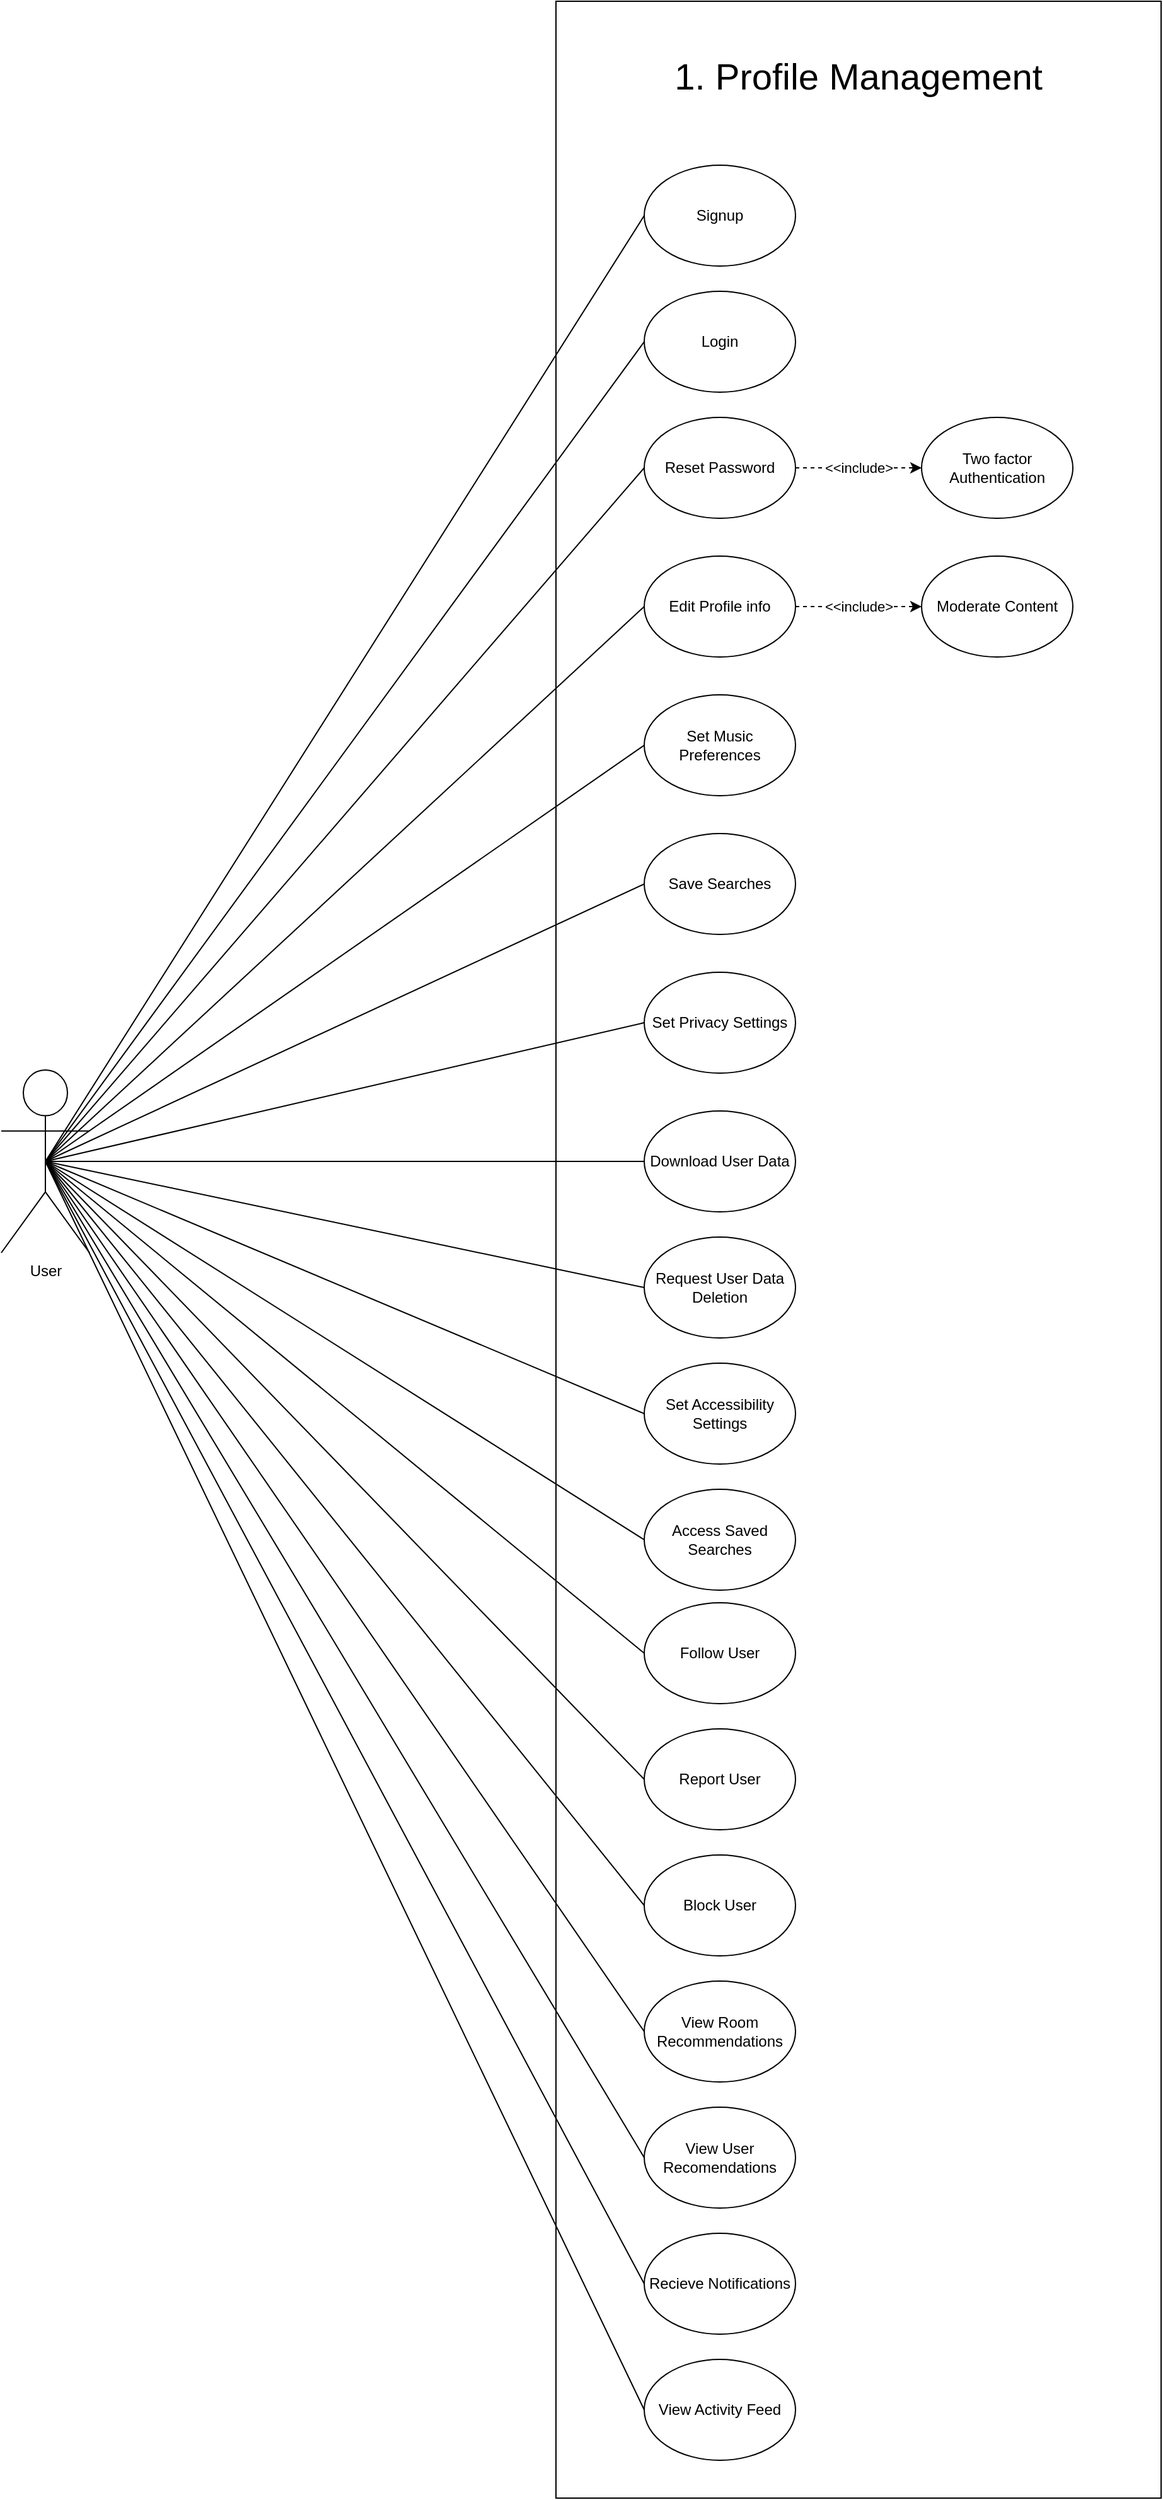 <mxfile version="24.4.13" type="device" pages="3">
  <diagram name="Profile Management" id="dFwa-XZQlhQMIXI3C3Fw">
    <mxGraphModel dx="2214" dy="759" grid="1" gridSize="10" guides="1" tooltips="1" connect="1" arrows="1" fold="1" page="1" pageScale="1" pageWidth="850" pageHeight="1100" math="0" shadow="0">
      <root>
        <mxCell id="0" />
        <mxCell id="1" parent="0" />
        <mxCell id="nQc-T6Jh_WHjhBDT3HHF-1" value="" style="rounded=0;whiteSpace=wrap;html=1;movable=0;resizable=0;rotatable=0;deletable=0;editable=0;locked=1;connectable=0;" parent="1" vertex="1">
          <mxGeometry x="260" y="40" width="480" height="1980" as="geometry" />
        </mxCell>
        <mxCell id="nQc-T6Jh_WHjhBDT3HHF-16" style="rounded=0;orthogonalLoop=1;jettySize=auto;html=1;exitX=0.5;exitY=0.5;exitDx=0;exitDy=0;exitPerimeter=0;entryX=0;entryY=0.5;entryDx=0;entryDy=0;strokeColor=default;endArrow=none;endFill=0;" parent="1" source="nQc-T6Jh_WHjhBDT3HHF-2" target="nQc-T6Jh_WHjhBDT3HHF-7" edge="1">
          <mxGeometry relative="1" as="geometry" />
        </mxCell>
        <mxCell id="nQc-T6Jh_WHjhBDT3HHF-17" style="rounded=0;orthogonalLoop=1;jettySize=auto;html=1;exitX=0.5;exitY=0.5;exitDx=0;exitDy=0;exitPerimeter=0;entryX=0;entryY=0.5;entryDx=0;entryDy=0;endArrow=none;endFill=0;" parent="1" source="nQc-T6Jh_WHjhBDT3HHF-2" target="nQc-T6Jh_WHjhBDT3HHF-14" edge="1">
          <mxGeometry relative="1" as="geometry" />
        </mxCell>
        <mxCell id="nQc-T6Jh_WHjhBDT3HHF-20" style="rounded=0;orthogonalLoop=1;jettySize=auto;html=1;exitX=0.5;exitY=0.5;exitDx=0;exitDy=0;exitPerimeter=0;entryX=0;entryY=0.5;entryDx=0;entryDy=0;endArrow=none;endFill=0;" parent="1" source="nQc-T6Jh_WHjhBDT3HHF-2" target="nQc-T6Jh_WHjhBDT3HHF-13" edge="1">
          <mxGeometry relative="1" as="geometry" />
        </mxCell>
        <mxCell id="nQc-T6Jh_WHjhBDT3HHF-21" style="rounded=0;orthogonalLoop=1;jettySize=auto;html=1;exitX=0.5;exitY=0.5;exitDx=0;exitDy=0;exitPerimeter=0;entryX=0;entryY=0.5;entryDx=0;entryDy=0;endArrow=none;endFill=0;" parent="1" source="nQc-T6Jh_WHjhBDT3HHF-2" target="nQc-T6Jh_WHjhBDT3HHF-12" edge="1">
          <mxGeometry relative="1" as="geometry" />
        </mxCell>
        <mxCell id="nQc-T6Jh_WHjhBDT3HHF-23" style="rounded=0;orthogonalLoop=1;jettySize=auto;html=1;exitX=0.5;exitY=0.5;exitDx=0;exitDy=0;exitPerimeter=0;entryX=0;entryY=0.5;entryDx=0;entryDy=0;endArrow=none;endFill=0;" parent="1" source="nQc-T6Jh_WHjhBDT3HHF-2" target="nQc-T6Jh_WHjhBDT3HHF-9" edge="1">
          <mxGeometry relative="1" as="geometry" />
        </mxCell>
        <mxCell id="nQc-T6Jh_WHjhBDT3HHF-24" style="rounded=0;orthogonalLoop=1;jettySize=auto;html=1;exitX=0.5;exitY=0.5;exitDx=0;exitDy=0;exitPerimeter=0;entryX=0;entryY=0.5;entryDx=0;entryDy=0;endArrow=none;endFill=0;" parent="1" source="nQc-T6Jh_WHjhBDT3HHF-2" target="nQc-T6Jh_WHjhBDT3HHF-8" edge="1">
          <mxGeometry relative="1" as="geometry" />
        </mxCell>
        <mxCell id="nQc-T6Jh_WHjhBDT3HHF-25" style="rounded=0;orthogonalLoop=1;jettySize=auto;html=1;exitX=0.5;exitY=0.5;exitDx=0;exitDy=0;exitPerimeter=0;entryX=0;entryY=0.5;entryDx=0;entryDy=0;endArrow=none;endFill=0;" parent="1" source="nQc-T6Jh_WHjhBDT3HHF-2" target="nQc-T6Jh_WHjhBDT3HHF-6" edge="1">
          <mxGeometry relative="1" as="geometry" />
        </mxCell>
        <mxCell id="nQc-T6Jh_WHjhBDT3HHF-26" style="rounded=0;orthogonalLoop=1;jettySize=auto;html=1;exitX=0.5;exitY=0.5;exitDx=0;exitDy=0;exitPerimeter=0;entryX=0;entryY=0.5;entryDx=0;entryDy=0;endArrow=none;endFill=0;" parent="1" source="nQc-T6Jh_WHjhBDT3HHF-2" target="nQc-T6Jh_WHjhBDT3HHF-4" edge="1">
          <mxGeometry relative="1" as="geometry" />
        </mxCell>
        <mxCell id="nQc-T6Jh_WHjhBDT3HHF-27" style="rounded=0;orthogonalLoop=1;jettySize=auto;html=1;exitX=0.5;exitY=0.5;exitDx=0;exitDy=0;exitPerimeter=0;entryX=0;entryY=0.5;entryDx=0;entryDy=0;endArrow=none;endFill=0;" parent="1" source="nQc-T6Jh_WHjhBDT3HHF-2" target="nQc-T6Jh_WHjhBDT3HHF-15" edge="1">
          <mxGeometry relative="1" as="geometry" />
        </mxCell>
        <mxCell id="nQc-T6Jh_WHjhBDT3HHF-29" style="rounded=0;orthogonalLoop=1;jettySize=auto;html=1;exitX=0.5;exitY=0.5;exitDx=0;exitDy=0;exitPerimeter=0;entryX=0;entryY=0.5;entryDx=0;entryDy=0;endArrow=none;endFill=0;" parent="1" source="nQc-T6Jh_WHjhBDT3HHF-2" target="nQc-T6Jh_WHjhBDT3HHF-28" edge="1">
          <mxGeometry relative="1" as="geometry" />
        </mxCell>
        <mxCell id="vlDd1kEMonbV5VgdDL2f-10" style="rounded=0;orthogonalLoop=1;jettySize=auto;html=1;exitX=0.5;exitY=0.5;exitDx=0;exitDy=0;exitPerimeter=0;entryX=0;entryY=0.5;entryDx=0;entryDy=0;endArrow=none;endFill=0;" parent="1" source="nQc-T6Jh_WHjhBDT3HHF-2" target="vlDd1kEMonbV5VgdDL2f-4" edge="1">
          <mxGeometry relative="1" as="geometry" />
        </mxCell>
        <mxCell id="vlDd1kEMonbV5VgdDL2f-11" style="rounded=0;orthogonalLoop=1;jettySize=auto;html=1;exitX=0.5;exitY=0.5;exitDx=0;exitDy=0;exitPerimeter=0;entryX=0;entryY=0.5;entryDx=0;entryDy=0;endArrow=none;endFill=0;" parent="1" source="nQc-T6Jh_WHjhBDT3HHF-2" target="vlDd1kEMonbV5VgdDL2f-3" edge="1">
          <mxGeometry relative="1" as="geometry" />
        </mxCell>
        <mxCell id="vlDd1kEMonbV5VgdDL2f-12" style="rounded=0;orthogonalLoop=1;jettySize=auto;html=1;exitX=0.5;exitY=0.5;exitDx=0;exitDy=0;exitPerimeter=0;entryX=0;entryY=0.5;entryDx=0;entryDy=0;endArrow=none;endFill=0;" parent="1" source="nQc-T6Jh_WHjhBDT3HHF-2" target="vlDd1kEMonbV5VgdDL2f-9" edge="1">
          <mxGeometry relative="1" as="geometry" />
        </mxCell>
        <mxCell id="m7ATF16XWgdD4q6-2YhN-1" style="rounded=0;orthogonalLoop=1;jettySize=auto;html=1;exitX=0.5;exitY=0.5;exitDx=0;exitDy=0;exitPerimeter=0;entryX=0;entryY=0.5;entryDx=0;entryDy=0;endArrow=none;endFill=0;" parent="1" source="nQc-T6Jh_WHjhBDT3HHF-2" target="vlDd1kEMonbV5VgdDL2f-7" edge="1">
          <mxGeometry relative="1" as="geometry" />
        </mxCell>
        <mxCell id="m7ATF16XWgdD4q6-2YhN-2" style="rounded=0;orthogonalLoop=1;jettySize=auto;html=1;exitX=0.5;exitY=0.5;exitDx=0;exitDy=0;exitPerimeter=0;entryX=0;entryY=0.5;entryDx=0;entryDy=0;endArrow=none;endFill=0;" parent="1" source="nQc-T6Jh_WHjhBDT3HHF-2" target="vlDd1kEMonbV5VgdDL2f-6" edge="1">
          <mxGeometry relative="1" as="geometry" />
        </mxCell>
        <mxCell id="m7ATF16XWgdD4q6-2YhN-3" style="rounded=0;orthogonalLoop=1;jettySize=auto;html=1;exitX=0.5;exitY=0.5;exitDx=0;exitDy=0;exitPerimeter=0;entryX=0;entryY=0.5;entryDx=0;entryDy=0;endArrow=none;endFill=0;" parent="1" source="nQc-T6Jh_WHjhBDT3HHF-2" target="vlDd1kEMonbV5VgdDL2f-5" edge="1">
          <mxGeometry relative="1" as="geometry" />
        </mxCell>
        <mxCell id="MmmqpKotdPQig_zUSLlU-1" style="rounded=0;orthogonalLoop=1;jettySize=auto;html=1;exitX=0.5;exitY=0.5;exitDx=0;exitDy=0;exitPerimeter=0;entryX=0;entryY=0.5;entryDx=0;entryDy=0;endArrow=none;endFill=0;" parent="1" source="nQc-T6Jh_WHjhBDT3HHF-2" target="o7r9wYM0u3SFueWaSSGN-1" edge="1">
          <mxGeometry relative="1" as="geometry" />
        </mxCell>
        <mxCell id="nQc-T6Jh_WHjhBDT3HHF-2" value="User" style="shape=umlActor;verticalLabelPosition=bottom;verticalAlign=top;html=1;outlineConnect=0;" parent="1" vertex="1">
          <mxGeometry x="-180" y="887.5" width="70" height="145" as="geometry" />
        </mxCell>
        <mxCell id="nQc-T6Jh_WHjhBDT3HHF-3" value="1. Profile Management" style="text;html=1;align=center;verticalAlign=middle;whiteSpace=wrap;rounded=0;fontSize=29;" parent="1" vertex="1">
          <mxGeometry x="321.25" y="60" width="357.5" height="80" as="geometry" />
        </mxCell>
        <mxCell id="nQc-T6Jh_WHjhBDT3HHF-4" value="Set Accessibility Settings" style="ellipse;whiteSpace=wrap;html=1;" parent="1" vertex="1">
          <mxGeometry x="330" y="1120" width="120" height="80" as="geometry" />
        </mxCell>
        <mxCell id="nQc-T6Jh_WHjhBDT3HHF-6" value="Download User Data" style="ellipse;whiteSpace=wrap;html=1;" parent="1" vertex="1">
          <mxGeometry x="330" y="920" width="120" height="80" as="geometry" />
        </mxCell>
        <mxCell id="nQc-T6Jh_WHjhBDT3HHF-7" value="Login" style="ellipse;whiteSpace=wrap;html=1;" parent="1" vertex="1">
          <mxGeometry x="330" y="270" width="120" height="80" as="geometry" />
        </mxCell>
        <mxCell id="nQc-T6Jh_WHjhBDT3HHF-8" value="Set Privacy Settings" style="ellipse;whiteSpace=wrap;html=1;" parent="1" vertex="1">
          <mxGeometry x="330" y="810" width="120" height="80" as="geometry" />
        </mxCell>
        <mxCell id="nQc-T6Jh_WHjhBDT3HHF-9" value="Save Searches" style="ellipse;whiteSpace=wrap;html=1;" parent="1" vertex="1">
          <mxGeometry x="330" y="700" width="120" height="80" as="geometry" />
        </mxCell>
        <mxCell id="nQc-T6Jh_WHjhBDT3HHF-19" value="&amp;lt;&amp;lt;include&amp;gt;" style="rounded=0;orthogonalLoop=1;jettySize=auto;html=1;entryX=0;entryY=0.5;entryDx=0;entryDy=0;dashed=1;exitX=1;exitY=0.5;exitDx=0;exitDy=0;" parent="1" source="nQc-T6Jh_WHjhBDT3HHF-14" target="nQc-T6Jh_WHjhBDT3HHF-11" edge="1">
          <mxGeometry relative="1" as="geometry">
            <mxPoint x="490" y="430" as="sourcePoint" />
          </mxGeometry>
        </mxCell>
        <mxCell id="nQc-T6Jh_WHjhBDT3HHF-11" value="Two factor Authentication" style="ellipse;whiteSpace=wrap;html=1;" parent="1" vertex="1">
          <mxGeometry x="550" y="370" width="120" height="80" as="geometry" />
        </mxCell>
        <mxCell id="nQc-T6Jh_WHjhBDT3HHF-12" value="Set Music Preferences" style="ellipse;whiteSpace=wrap;html=1;" parent="1" vertex="1">
          <mxGeometry x="330" y="590" width="120" height="80" as="geometry" />
        </mxCell>
        <mxCell id="nQc-T6Jh_WHjhBDT3HHF-13" value="Edit Profile info" style="ellipse;whiteSpace=wrap;html=1;" parent="1" vertex="1">
          <mxGeometry x="330" y="480" width="120" height="80" as="geometry" />
        </mxCell>
        <mxCell id="nQc-T6Jh_WHjhBDT3HHF-14" value="Reset Password" style="ellipse;whiteSpace=wrap;html=1;" parent="1" vertex="1">
          <mxGeometry x="330" y="370" width="120" height="80" as="geometry" />
        </mxCell>
        <mxCell id="nQc-T6Jh_WHjhBDT3HHF-15" value="Signup" style="ellipse;whiteSpace=wrap;html=1;" parent="1" vertex="1">
          <mxGeometry x="330" y="170" width="120" height="80" as="geometry" />
        </mxCell>
        <mxCell id="nQc-T6Jh_WHjhBDT3HHF-28" value="Request User Data Deletion" style="ellipse;whiteSpace=wrap;html=1;" parent="1" vertex="1">
          <mxGeometry x="330" y="1020" width="120" height="80" as="geometry" />
        </mxCell>
        <mxCell id="T__Raf1ekT7zCsCxDg4D-1" value="Moderate Content" style="ellipse;whiteSpace=wrap;html=1;" parent="1" vertex="1">
          <mxGeometry x="550" y="480" width="120" height="80" as="geometry" />
        </mxCell>
        <mxCell id="T__Raf1ekT7zCsCxDg4D-2" value="&amp;lt;&amp;lt;include&amp;gt;" style="rounded=0;orthogonalLoop=1;jettySize=auto;html=1;entryX=0;entryY=0.5;entryDx=0;entryDy=0;dashed=1;exitX=1;exitY=0.5;exitDx=0;exitDy=0;" parent="1" source="nQc-T6Jh_WHjhBDT3HHF-13" target="T__Raf1ekT7zCsCxDg4D-1" edge="1">
          <mxGeometry relative="1" as="geometry">
            <mxPoint x="460" y="420" as="sourcePoint" />
            <mxPoint x="560" y="420" as="targetPoint" />
          </mxGeometry>
        </mxCell>
        <mxCell id="vlDd1kEMonbV5VgdDL2f-2" value="View Activity Feed" style="ellipse;whiteSpace=wrap;html=1;" parent="1" vertex="1">
          <mxGeometry x="330" y="1910" width="120" height="80" as="geometry" />
        </mxCell>
        <mxCell id="vlDd1kEMonbV5VgdDL2f-3" value="Report User" style="ellipse;whiteSpace=wrap;html=1;" parent="1" vertex="1">
          <mxGeometry x="330" y="1410" width="120" height="80" as="geometry" />
        </mxCell>
        <mxCell id="vlDd1kEMonbV5VgdDL2f-4" value="Follow User" style="ellipse;whiteSpace=wrap;html=1;" parent="1" vertex="1">
          <mxGeometry x="330" y="1310" width="120" height="80" as="geometry" />
        </mxCell>
        <mxCell id="vlDd1kEMonbV5VgdDL2f-5" value="Recieve Notifications" style="ellipse;whiteSpace=wrap;html=1;" parent="1" vertex="1">
          <mxGeometry x="330" y="1810" width="120" height="80" as="geometry" />
        </mxCell>
        <mxCell id="vlDd1kEMonbV5VgdDL2f-6" value="View User Recomendations" style="ellipse;whiteSpace=wrap;html=1;" parent="1" vertex="1">
          <mxGeometry x="330" y="1710" width="120" height="80" as="geometry" />
        </mxCell>
        <mxCell id="vlDd1kEMonbV5VgdDL2f-7" value="View Room Recommendations" style="ellipse;whiteSpace=wrap;html=1;" parent="1" vertex="1">
          <mxGeometry x="330" y="1610" width="120" height="80" as="geometry" />
        </mxCell>
        <mxCell id="vlDd1kEMonbV5VgdDL2f-9" value="Block User" style="ellipse;whiteSpace=wrap;html=1;" parent="1" vertex="1">
          <mxGeometry x="330" y="1510" width="120" height="80" as="geometry" />
        </mxCell>
        <mxCell id="m7ATF16XWgdD4q6-2YhN-4" style="rounded=0;orthogonalLoop=1;jettySize=auto;html=1;exitX=0.5;exitY=0.5;exitDx=0;exitDy=0;exitPerimeter=0;entryX=0;entryY=0.5;entryDx=0;entryDy=0;endArrow=none;endFill=0;" parent="1" source="nQc-T6Jh_WHjhBDT3HHF-2" target="vlDd1kEMonbV5VgdDL2f-2" edge="1">
          <mxGeometry relative="1" as="geometry" />
        </mxCell>
        <mxCell id="o7r9wYM0u3SFueWaSSGN-1" value="Access Saved Searches" style="ellipse;whiteSpace=wrap;html=1;" parent="1" vertex="1">
          <mxGeometry x="330" y="1220" width="120" height="80" as="geometry" />
        </mxCell>
      </root>
    </mxGraphModel>
  </diagram>
  <diagram id="AINcqMrXEdO4vuZSwV9Q" name="Room Management">
    <mxGraphModel dx="1364" dy="759" grid="1" gridSize="10" guides="1" tooltips="1" connect="1" arrows="1" fold="1" page="1" pageScale="1" pageWidth="850" pageHeight="1100" math="0" shadow="0">
      <root>
        <mxCell id="0" />
        <mxCell id="1" parent="0" />
        <mxCell id="p2AR_1xMi2F00PL78CsX-1" value="" style="rounded=0;whiteSpace=wrap;html=1;movable=0;resizable=0;rotatable=0;deletable=0;editable=0;locked=1;connectable=0;" parent="1" vertex="1">
          <mxGeometry x="300" y="70" width="720" height="1990" as="geometry" />
        </mxCell>
        <mxCell id="Be3h0IADgkWP878Me4M9-2" style="rounded=0;orthogonalLoop=1;jettySize=auto;html=1;exitX=0.5;exitY=0.5;exitDx=0;exitDy=0;exitPerimeter=0;entryX=0;entryY=0.5;entryDx=0;entryDy=0;endArrow=none;endFill=0;" parent="1" source="p2AR_1xMi2F00PL78CsX-2" target="MtvEuEUunImnrJUEketW-2" edge="1">
          <mxGeometry relative="1" as="geometry" />
        </mxCell>
        <mxCell id="Be3h0IADgkWP878Me4M9-6" style="rounded=0;orthogonalLoop=1;jettySize=auto;html=1;exitX=0.5;exitY=0.5;exitDx=0;exitDy=0;exitPerimeter=0;entryX=0;entryY=0.5;entryDx=0;entryDy=0;endArrow=none;endFill=0;" parent="1" source="p2AR_1xMi2F00PL78CsX-2" target="p2AR_1xMi2F00PL78CsX-15" edge="1">
          <mxGeometry relative="1" as="geometry" />
        </mxCell>
        <mxCell id="Be3h0IADgkWP878Me4M9-7" style="rounded=0;orthogonalLoop=1;jettySize=auto;html=1;exitX=0.5;exitY=0.5;exitDx=0;exitDy=0;exitPerimeter=0;entryX=0;entryY=0.5;entryDx=0;entryDy=0;endArrow=none;endFill=0;" parent="1" source="p2AR_1xMi2F00PL78CsX-2" target="p2AR_1xMi2F00PL78CsX-8" edge="1">
          <mxGeometry relative="1" as="geometry" />
        </mxCell>
        <mxCell id="Be3h0IADgkWP878Me4M9-12" style="rounded=0;orthogonalLoop=1;jettySize=auto;html=1;exitX=0.5;exitY=0.5;exitDx=0;exitDy=0;exitPerimeter=0;entryX=0;entryY=0.5;entryDx=0;entryDy=0;endArrow=none;endFill=0;" parent="1" source="p2AR_1xMi2F00PL78CsX-2" target="3CHEJe2E3JWPiry5kfzB-7" edge="1">
          <mxGeometry relative="1" as="geometry">
            <mxPoint x="340.0" y="1530" as="targetPoint" />
          </mxGeometry>
        </mxCell>
        <mxCell id="gm98ufDAxXu8bi_gtFu6-10" style="rounded=0;orthogonalLoop=1;jettySize=auto;html=1;exitX=0.5;exitY=0.5;exitDx=0;exitDy=0;exitPerimeter=0;entryX=0;entryY=0.5;entryDx=0;entryDy=0;endArrow=none;endFill=0;" parent="1" source="p2AR_1xMi2F00PL78CsX-2" target="bNYicoT9bLzhdfB_iPE--3" edge="1">
          <mxGeometry relative="1" as="geometry" />
        </mxCell>
        <mxCell id="H3jtuxU6Ybe7AKXzc7Tx-3" style="rounded=0;orthogonalLoop=1;jettySize=auto;html=1;exitX=0.5;exitY=0.5;exitDx=0;exitDy=0;exitPerimeter=0;entryX=0;entryY=0.5;entryDx=0;entryDy=0;endArrow=none;endFill=0;" parent="1" source="p2AR_1xMi2F00PL78CsX-2" target="H3jtuxU6Ybe7AKXzc7Tx-1" edge="1">
          <mxGeometry relative="1" as="geometry" />
        </mxCell>
        <mxCell id="p2AR_1xMi2F00PL78CsX-2" value="User" style="shape=umlActor;verticalLabelPosition=bottom;verticalAlign=top;html=1;outlineConnect=0;" parent="1" vertex="1">
          <mxGeometry x="60" y="975" width="80" height="150" as="geometry" />
        </mxCell>
        <mxCell id="p2AR_1xMi2F00PL78CsX-3" value="2. Room Management" style="text;html=1;align=center;verticalAlign=middle;whiteSpace=wrap;rounded=0;fontSize=29;" parent="1" vertex="1">
          <mxGeometry x="550" y="100" width="220" height="50" as="geometry" />
        </mxCell>
        <mxCell id="p2AR_1xMi2F00PL78CsX-8" value="Archive Room" style="ellipse;whiteSpace=wrap;html=1;" parent="1" vertex="1">
          <mxGeometry x="320" y="1010" width="120" height="80" as="geometry" />
        </mxCell>
        <mxCell id="p2AR_1xMi2F00PL78CsX-12" value="Use Voice Chat" style="ellipse;whiteSpace=wrap;html=1;" parent="1" vertex="1">
          <mxGeometry x="640" y="735" width="120" height="80" as="geometry" />
        </mxCell>
        <mxCell id="p2AR_1xMi2F00PL78CsX-13" value="Use Voice Commands" style="ellipse;whiteSpace=wrap;html=1;" parent="1" vertex="1">
          <mxGeometry x="640" y="645" width="120" height="80" as="geometry" />
        </mxCell>
        <mxCell id="Y6QBuu-378P80G8uc1jm-6" value="&amp;lt;&amp;lt;include&amp;gt;&amp;gt;" style="rounded=0;orthogonalLoop=1;jettySize=auto;html=1;exitX=1;exitY=0.5;exitDx=0;exitDy=0;entryX=0;entryY=0.5;entryDx=0;entryDy=0;dashed=1;" parent="1" source="p2AR_1xMi2F00PL78CsX-14" target="Y6QBuu-378P80G8uc1jm-1" edge="1">
          <mxGeometry relative="1" as="geometry" />
        </mxCell>
        <mxCell id="p2AR_1xMi2F00PL78CsX-14" value="Chat" style="ellipse;whiteSpace=wrap;html=1;" parent="1" vertex="1">
          <mxGeometry x="640" y="835" width="120" height="80" as="geometry" />
        </mxCell>
        <mxCell id="p2AR_1xMi2F00PL78CsX-15" value="View Livestream" style="ellipse;whiteSpace=wrap;html=1;" parent="1" vertex="1">
          <mxGeometry x="320" y="870" width="120" height="80" as="geometry" />
        </mxCell>
        <mxCell id="p2AR_1xMi2F00PL78CsX-16" value="Add music to streaming service account" style="ellipse;whiteSpace=wrap;html=1;" parent="1" vertex="1">
          <mxGeometry x="640" y="285" width="120" height="80" as="geometry" />
        </mxCell>
        <mxCell id="p2AR_1xMi2F00PL78CsX-17" value="Saving playlist to streaming service" style="ellipse;whiteSpace=wrap;html=1;" parent="1" vertex="1">
          <mxGeometry x="640" y="465" width="120" height="80" as="geometry" />
        </mxCell>
        <mxCell id="p2AR_1xMi2F00PL78CsX-18" value="Vote for next song" style="ellipse;whiteSpace=wrap;html=1;" parent="1" vertex="1">
          <mxGeometry x="640" y="375" width="120" height="80" as="geometry" />
        </mxCell>
        <mxCell id="p2AR_1xMi2F00PL78CsX-19" value="Get Song recommendations" style="ellipse;whiteSpace=wrap;html=1;" parent="1" vertex="1">
          <mxGeometry x="640" y="930" width="120" height="80" as="geometry" />
        </mxCell>
        <mxCell id="p2AR_1xMi2F00PL78CsX-21" value="Manage Queue/Playlist" style="ellipse;whiteSpace=wrap;html=1;" parent="1" vertex="1">
          <mxGeometry x="640" y="555" width="120" height="80" as="geometry" />
        </mxCell>
        <mxCell id="p2AR_1xMi2F00PL78CsX-22" value="Music Playback" style="ellipse;whiteSpace=wrap;html=1;" parent="1" vertex="1">
          <mxGeometry x="640" y="190" width="120" height="80" as="geometry" />
        </mxCell>
        <mxCell id="MtvEuEUunImnrJUEketW-9" value="&amp;lt;&amp;lt;include&amp;gt;&amp;gt;" style="rounded=0;orthogonalLoop=1;jettySize=auto;html=1;exitX=1;exitY=0.5;exitDx=0;exitDy=0;entryX=0;entryY=0.5;entryDx=0;entryDy=0;dashed=1;edgeStyle=entityRelationEdgeStyle;" parent="1" source="MtvEuEUunImnrJUEketW-2" target="p2AR_1xMi2F00PL78CsX-19" edge="1">
          <mxGeometry relative="1" as="geometry" />
        </mxCell>
        <mxCell id="MtvEuEUunImnrJUEketW-2" value="Join Room" style="ellipse;whiteSpace=wrap;html=1;" parent="1" vertex="1">
          <mxGeometry x="320" y="500" width="120" height="80" as="geometry" />
        </mxCell>
        <mxCell id="Y6QBuu-378P80G8uc1jm-1" value="Moderate Content" style="ellipse;whiteSpace=wrap;html=1;" parent="1" vertex="1">
          <mxGeometry x="865" y="835" width="120" height="80" as="geometry" />
        </mxCell>
        <mxCell id="Y6QBuu-378P80G8uc1jm-2" value="Check Role Permissions" style="ellipse;whiteSpace=wrap;html=1;" parent="1" vertex="1">
          <mxGeometry x="640" y="1020" width="120" height="80" as="geometry" />
        </mxCell>
        <mxCell id="Y6QBuu-378P80G8uc1jm-4" value="&amp;lt;&amp;lt;include&amp;gt;&amp;gt;" style="rounded=0;orthogonalLoop=1;jettySize=auto;html=1;exitX=1;exitY=0.5;exitDx=0;exitDy=0;dashed=1;entryX=0;entryY=0.5;entryDx=0;entryDy=0;edgeStyle=entityRelationEdgeStyle;" parent="1" source="MtvEuEUunImnrJUEketW-2" target="Y6QBuu-378P80G8uc1jm-2" edge="1">
          <mxGeometry relative="1" as="geometry">
            <mxPoint x="430" y="618" as="sourcePoint" />
            <mxPoint x="670" y="1050" as="targetPoint" />
          </mxGeometry>
        </mxCell>
        <mxCell id="bNYicoT9bLzhdfB_iPE--1" value="&amp;lt;&amp;lt;include&amp;gt;&amp;gt;" style="rounded=0;orthogonalLoop=1;jettySize=auto;html=1;exitX=1;exitY=0;exitDx=0;exitDy=0;entryX=0;entryY=0.5;entryDx=0;entryDy=0;dashed=1;" parent="1" source="bNYicoT9bLzhdfB_iPE--3" target="bNYicoT9bLzhdfB_iPE--8" edge="1">
          <mxGeometry relative="1" as="geometry" />
        </mxCell>
        <mxCell id="bNYicoT9bLzhdfB_iPE--2" value="&amp;lt;&amp;lt;include&amp;gt;&amp;gt;" style="rounded=0;orthogonalLoop=1;jettySize=auto;html=1;exitX=1;exitY=1;exitDx=0;exitDy=0;entryX=0;entryY=0;entryDx=0;entryDy=0;dashed=1;" parent="1" source="bNYicoT9bLzhdfB_iPE--3" target="bNYicoT9bLzhdfB_iPE--9" edge="1">
          <mxGeometry relative="1" as="geometry" />
        </mxCell>
        <mxCell id="bNYicoT9bLzhdfB_iPE--3" value="Create Room" style="ellipse;whiteSpace=wrap;html=1;" parent="1" vertex="1">
          <mxGeometry x="320" y="1430" width="120" height="80" as="geometry" />
        </mxCell>
        <mxCell id="bNYicoT9bLzhdfB_iPE--4" value="&amp;lt;&amp;lt;include&amp;gt;&amp;gt;" style="rounded=0;orthogonalLoop=1;jettySize=auto;html=1;exitX=0.5;exitY=0;exitDx=0;exitDy=0;dashed=1;entryX=0.5;entryY=1;entryDx=0;entryDy=0;" parent="1" source="bNYicoT9bLzhdfB_iPE--9" target="bNYicoT9bLzhdfB_iPE--5" edge="1">
          <mxGeometry relative="1" as="geometry">
            <mxPoint x="755" y="1640" as="targetPoint" />
          </mxGeometry>
        </mxCell>
        <mxCell id="bNYicoT9bLzhdfB_iPE--5" value="Display Lyrics" style="ellipse;whiteSpace=wrap;html=1;" parent="1" vertex="1">
          <mxGeometry x="865" y="1540" width="120" height="80" as="geometry" />
        </mxCell>
        <mxCell id="bNYicoT9bLzhdfB_iPE--6" value="&amp;lt;&amp;lt;extend&amp;gt;&amp;gt;" style="rounded=0;orthogonalLoop=1;jettySize=auto;html=1;exitX=0.5;exitY=0;exitDx=0;exitDy=0;entryX=0.5;entryY=1;entryDx=0;entryDy=0;dashed=1;" parent="1" source="bNYicoT9bLzhdfB_iPE--7" target="bNYicoT9bLzhdfB_iPE--3" edge="1">
          <mxGeometry relative="1" as="geometry" />
        </mxCell>
        <mxCell id="bNYicoT9bLzhdfB_iPE--7" value="Manage participants" style="ellipse;whiteSpace=wrap;html=1;" parent="1" vertex="1">
          <mxGeometry x="640" y="1670" width="120" height="80" as="geometry" />
        </mxCell>
        <mxCell id="bNYicoT9bLzhdfB_iPE--8" value="Configure Room Settings" style="ellipse;whiteSpace=wrap;html=1;" parent="1" vertex="1">
          <mxGeometry x="640" y="1330" width="120" height="80" as="geometry" />
        </mxCell>
        <mxCell id="bNYicoT9bLzhdfB_iPE--9" value="Play Music" style="ellipse;whiteSpace=wrap;html=1;" parent="1" vertex="1">
          <mxGeometry x="865" y="1680" width="120" height="80" as="geometry" />
        </mxCell>
        <mxCell id="bNYicoT9bLzhdfB_iPE--10" value="Share Playlist" style="ellipse;whiteSpace=wrap;html=1;" parent="1" vertex="1">
          <mxGeometry x="865" y="1430" width="120" height="80" as="geometry" />
        </mxCell>
        <mxCell id="bNYicoT9bLzhdfB_iPE--11" value="&amp;lt;&amp;lt;extend&amp;gt;&amp;gt;" style="rounded=0;orthogonalLoop=1;jettySize=auto;html=1;exitX=0;exitY=0.5;exitDx=0;exitDy=0;entryX=1;entryY=0.5;entryDx=0;entryDy=0;dashed=1;" parent="1" source="bNYicoT9bLzhdfB_iPE--12" target="bNYicoT9bLzhdfB_iPE--3" edge="1">
          <mxGeometry relative="1" as="geometry" />
        </mxCell>
        <mxCell id="bNYicoT9bLzhdfB_iPE--12" value="Create Playlist" style="ellipse;whiteSpace=wrap;html=1;" parent="1" vertex="1">
          <mxGeometry x="640" y="1430" width="120" height="80" as="geometry" />
        </mxCell>
        <mxCell id="bNYicoT9bLzhdfB_iPE--13" value="&amp;lt;extend&amp;gt;&amp;gt;" style="rounded=0;orthogonalLoop=1;jettySize=auto;html=1;exitX=0;exitY=0.5;exitDx=0;exitDy=0;entryX=1;entryY=0.5;entryDx=0;entryDy=0;dashed=1;" parent="1" source="bNYicoT9bLzhdfB_iPE--10" target="bNYicoT9bLzhdfB_iPE--12" edge="1">
          <mxGeometry relative="1" as="geometry">
            <mxPoint x="870" y="1460.0" as="sourcePoint" />
          </mxGeometry>
        </mxCell>
        <mxCell id="3CHEJe2E3JWPiry5kfzB-1" value="&amp;lt;&amp;lt;extend&amp;gt;&amp;gt;" style="rounded=0;orthogonalLoop=1;jettySize=auto;html=1;exitX=0.5;exitY=0;exitDx=0;exitDy=0;entryX=0.5;entryY=1;entryDx=0;entryDy=0;dashed=1;" parent="1" source="3CHEJe2E3JWPiry5kfzB-2" target="3CHEJe2E3JWPiry5kfzB-5" edge="1">
          <mxGeometry relative="1" as="geometry">
            <mxPoint x="925" y="1920" as="sourcePoint" />
          </mxGeometry>
        </mxCell>
        <mxCell id="3CHEJe2E3JWPiry5kfzB-2" value="Calender Service Integration" style="ellipse;whiteSpace=wrap;html=1;" parent="1" vertex="1">
          <mxGeometry x="865" y="1930" width="120" height="80" as="geometry" />
        </mxCell>
        <mxCell id="3CHEJe2E3JWPiry5kfzB-3" value="Configure Concert Settings" style="ellipse;whiteSpace=wrap;html=1;" parent="1" vertex="1">
          <mxGeometry x="640" y="1790" width="120" height="80" as="geometry" />
        </mxCell>
        <mxCell id="3CHEJe2E3JWPiry5kfzB-4" value="&amp;lt;&amp;lt;extend&amp;gt;&amp;gt;" style="rounded=0;orthogonalLoop=1;jettySize=auto;html=1;exitX=0;exitY=0.5;exitDx=0;exitDy=0;entryX=1;entryY=0.5;entryDx=0;entryDy=0;dashed=1;" parent="1" source="3CHEJe2E3JWPiry5kfzB-5" target="3CHEJe2E3JWPiry5kfzB-3" edge="1">
          <mxGeometry relative="1" as="geometry" />
        </mxCell>
        <mxCell id="3CHEJe2E3JWPiry5kfzB-5" value="Schedule Event" style="ellipse;whiteSpace=wrap;html=1;" parent="1" vertex="1">
          <mxGeometry x="865" y="1790" width="120" height="80" as="geometry" />
        </mxCell>
        <mxCell id="3CHEJe2E3JWPiry5kfzB-6" value="&amp;lt;&amp;lt;include&amp;gt;&amp;gt;" style="rounded=0;orthogonalLoop=1;jettySize=auto;html=1;exitX=1;exitY=0.5;exitDx=0;exitDy=0;entryX=0;entryY=0.5;entryDx=0;entryDy=0;dashed=1;" parent="1" source="3CHEJe2E3JWPiry5kfzB-7" target="3CHEJe2E3JWPiry5kfzB-3" edge="1">
          <mxGeometry relative="1" as="geometry" />
        </mxCell>
        <mxCell id="3CHEJe2E3JWPiry5kfzB-7" value="Host Virtual Concert" style="ellipse;whiteSpace=wrap;html=1;" parent="1" vertex="1">
          <mxGeometry x="320" y="1790" width="120" height="80" as="geometry" />
        </mxCell>
        <mxCell id="3CHEJe2E3JWPiry5kfzB-8" value="&amp;lt;&amp;lt;include&amp;gt;&amp;gt;" style="rounded=0;orthogonalLoop=1;jettySize=auto;html=1;exitX=1;exitY=0.5;exitDx=0;exitDy=0;entryX=0;entryY=0.5;entryDx=0;entryDy=0;dashed=1;edgeStyle=entityRelationEdgeStyle;" parent="1" source="MtvEuEUunImnrJUEketW-2" target="p2AR_1xMi2F00PL78CsX-14" edge="1">
          <mxGeometry relative="1" as="geometry">
            <mxPoint x="470" y="550" as="sourcePoint" />
            <mxPoint x="690" y="990" as="targetPoint" />
          </mxGeometry>
        </mxCell>
        <mxCell id="3CHEJe2E3JWPiry5kfzB-9" value="&amp;lt;&amp;lt;include&amp;gt;&amp;gt;" style="rounded=0;orthogonalLoop=1;jettySize=auto;html=1;exitX=1;exitY=0.5;exitDx=0;exitDy=0;entryX=0;entryY=0.5;entryDx=0;entryDy=0;dashed=1;edgeStyle=entityRelationEdgeStyle;" parent="1" source="MtvEuEUunImnrJUEketW-2" target="p2AR_1xMi2F00PL78CsX-12" edge="1">
          <mxGeometry relative="1" as="geometry">
            <mxPoint x="470" y="550" as="sourcePoint" />
            <mxPoint x="690" y="895" as="targetPoint" />
          </mxGeometry>
        </mxCell>
        <mxCell id="3CHEJe2E3JWPiry5kfzB-10" value="&amp;lt;&amp;lt;include&amp;gt;&amp;gt;" style="rounded=0;orthogonalLoop=1;jettySize=auto;html=1;exitX=1;exitY=0.5;exitDx=0;exitDy=0;entryX=0;entryY=0.5;entryDx=0;entryDy=0;dashed=1;edgeStyle=entityRelationEdgeStyle;" parent="1" source="MtvEuEUunImnrJUEketW-2" target="p2AR_1xMi2F00PL78CsX-13" edge="1">
          <mxGeometry relative="1" as="geometry">
            <mxPoint x="430" y="425" as="sourcePoint" />
            <mxPoint x="650" y="670" as="targetPoint" />
          </mxGeometry>
        </mxCell>
        <mxCell id="3CHEJe2E3JWPiry5kfzB-11" value="&amp;lt;&amp;lt;include&amp;gt;&amp;gt;" style="rounded=0;orthogonalLoop=1;jettySize=auto;html=1;exitX=1;exitY=0.5;exitDx=0;exitDy=0;entryX=0;entryY=0.5;entryDx=0;entryDy=0;dashed=1;edgeStyle=entityRelationEdgeStyle;" parent="1" source="MtvEuEUunImnrJUEketW-2" target="p2AR_1xMi2F00PL78CsX-21" edge="1">
          <mxGeometry relative="1" as="geometry">
            <mxPoint x="470" y="550" as="sourcePoint" />
            <mxPoint x="690" y="705" as="targetPoint" />
          </mxGeometry>
        </mxCell>
        <mxCell id="3CHEJe2E3JWPiry5kfzB-12" value="&amp;lt;&amp;lt;include&amp;gt;&amp;gt;" style="rounded=0;orthogonalLoop=1;jettySize=auto;html=1;exitX=1;exitY=0.5;exitDx=0;exitDy=0;entryX=0;entryY=0.5;entryDx=0;entryDy=0;dashed=1;edgeStyle=entityRelationEdgeStyle;" parent="1" source="MtvEuEUunImnrJUEketW-2" target="p2AR_1xMi2F00PL78CsX-17" edge="1">
          <mxGeometry relative="1" as="geometry">
            <mxPoint x="470" y="550" as="sourcePoint" />
            <mxPoint x="690" y="615" as="targetPoint" />
          </mxGeometry>
        </mxCell>
        <mxCell id="3CHEJe2E3JWPiry5kfzB-13" value="&amp;lt;&amp;lt;include&amp;gt;&amp;gt;" style="rounded=0;orthogonalLoop=1;jettySize=auto;html=1;exitX=1;exitY=0.5;exitDx=0;exitDy=0;entryX=0;entryY=0.5;entryDx=0;entryDy=0;dashed=1;edgeStyle=entityRelationEdgeStyle;" parent="1" source="MtvEuEUunImnrJUEketW-2" target="p2AR_1xMi2F00PL78CsX-18" edge="1">
          <mxGeometry relative="1" as="geometry">
            <mxPoint x="470" y="550" as="sourcePoint" />
            <mxPoint x="690" y="525" as="targetPoint" />
          </mxGeometry>
        </mxCell>
        <mxCell id="3CHEJe2E3JWPiry5kfzB-14" value="&amp;lt;&amp;lt;include&amp;gt;&amp;gt;" style="rounded=0;orthogonalLoop=1;jettySize=auto;html=1;exitX=1;exitY=0.5;exitDx=0;exitDy=0;entryX=0;entryY=0.5;entryDx=0;entryDy=0;dashed=1;edgeStyle=entityRelationEdgeStyle;" parent="1" source="MtvEuEUunImnrJUEketW-2" target="p2AR_1xMi2F00PL78CsX-16" edge="1">
          <mxGeometry relative="1" as="geometry">
            <mxPoint x="470" y="550" as="sourcePoint" />
            <mxPoint x="690" y="435" as="targetPoint" />
          </mxGeometry>
        </mxCell>
        <mxCell id="3CHEJe2E3JWPiry5kfzB-15" value="&amp;lt;&amp;lt;include&amp;gt;&amp;gt;" style="rounded=0;orthogonalLoop=1;jettySize=auto;html=1;exitX=1;exitY=0.5;exitDx=0;exitDy=0;entryX=0;entryY=0.5;entryDx=0;entryDy=0;dashed=1;edgeStyle=entityRelationEdgeStyle;" parent="1" source="MtvEuEUunImnrJUEketW-2" target="p2AR_1xMi2F00PL78CsX-22" edge="1">
          <mxGeometry relative="1" as="geometry">
            <mxPoint x="470" y="550" as="sourcePoint" />
            <mxPoint x="690" y="345" as="targetPoint" />
          </mxGeometry>
        </mxCell>
        <mxCell id="H3jtuxU6Ybe7AKXzc7Tx-1" value="Search" style="ellipse;whiteSpace=wrap;html=1;" parent="1" vertex="1">
          <mxGeometry x="320" y="1170" width="120" height="80" as="geometry" />
        </mxCell>
        <mxCell id="H3jtuxU6Ybe7AKXzc7Tx-6" value="&amp;lt;&amp;lt;extend&amp;gt;&amp;gt;" style="rounded=0;orthogonalLoop=1;jettySize=auto;html=1;exitX=0;exitY=0.5;exitDx=0;exitDy=0;entryX=1;entryY=0.5;entryDx=0;entryDy=0;dashed=1;" parent="1" source="H3jtuxU6Ybe7AKXzc7Tx-2" target="H3jtuxU6Ybe7AKXzc7Tx-1" edge="1">
          <mxGeometry relative="1" as="geometry" />
        </mxCell>
        <mxCell id="H3jtuxU6Ybe7AKXzc7Tx-2" value="Save Search" style="ellipse;whiteSpace=wrap;html=1;" parent="1" vertex="1">
          <mxGeometry x="640" y="1170" width="120" height="80" as="geometry" />
        </mxCell>
      </root>
    </mxGraphModel>
  </diagram>
  <diagram id="iIiDAp2gQcgV7PQDe3m3" name="Data Analytics &amp; Insights">
    <mxGraphModel dx="1364" dy="759" grid="1" gridSize="10" guides="1" tooltips="1" connect="1" arrows="1" fold="1" page="1" pageScale="1" pageWidth="850" pageHeight="1100" math="0" shadow="0">
      <root>
        <mxCell id="0" />
        <mxCell id="1" parent="0" />
        <mxCell id="YGKA9NIBgTyNBBKDPs1w-1" value="" style="rounded=0;whiteSpace=wrap;html=1;movable=0;resizable=0;rotatable=0;deletable=0;editable=0;locked=1;connectable=0;" parent="1" vertex="1">
          <mxGeometry x="280" y="30" width="260" height="510" as="geometry" />
        </mxCell>
        <mxCell id="YGKA9NIBgTyNBBKDPs1w-2" value="3. Data Analytics &amp;amp; Insights" style="text;html=1;align=center;verticalAlign=middle;whiteSpace=wrap;rounded=0;fontSize=29;" parent="1" vertex="1">
          <mxGeometry x="297.5" y="40" width="225" height="90" as="geometry" />
        </mxCell>
        <mxCell id="YGKA9NIBgTyNBBKDPs1w-15" style="rounded=0;orthogonalLoop=1;jettySize=auto;html=1;exitX=0.5;exitY=0.5;exitDx=0;exitDy=0;exitPerimeter=0;entryX=0;entryY=0.5;entryDx=0;entryDy=0;endArrow=none;endFill=0;" parent="1" source="YGKA9NIBgTyNBBKDPs1w-3" target="YGKA9NIBgTyNBBKDPs1w-12" edge="1">
          <mxGeometry relative="1" as="geometry" />
        </mxCell>
        <mxCell id="YGKA9NIBgTyNBBKDPs1w-16" style="rounded=0;orthogonalLoop=1;jettySize=auto;html=1;exitX=0.5;exitY=0.5;exitDx=0;exitDy=0;exitPerimeter=0;entryX=0;entryY=0.5;entryDx=0;entryDy=0;endArrow=none;endFill=0;" parent="1" source="YGKA9NIBgTyNBBKDPs1w-3" target="YGKA9NIBgTyNBBKDPs1w-13" edge="1">
          <mxGeometry relative="1" as="geometry" />
        </mxCell>
        <mxCell id="YGKA9NIBgTyNBBKDPs1w-17" style="rounded=0;orthogonalLoop=1;jettySize=auto;html=1;exitX=0.5;exitY=0.5;exitDx=0;exitDy=0;exitPerimeter=0;entryX=0;entryY=0.5;entryDx=0;entryDy=0;endArrow=none;endFill=0;" parent="1" source="YGKA9NIBgTyNBBKDPs1w-3" target="YGKA9NIBgTyNBBKDPs1w-10" edge="1">
          <mxGeometry relative="1" as="geometry" />
        </mxCell>
        <mxCell id="YGKA9NIBgTyNBBKDPs1w-18" style="rounded=0;orthogonalLoop=1;jettySize=auto;html=1;exitX=0.5;exitY=0.5;exitDx=0;exitDy=0;exitPerimeter=0;entryX=0;entryY=0.5;entryDx=0;entryDy=0;endArrow=none;endFill=0;" parent="1" source="YGKA9NIBgTyNBBKDPs1w-3" target="YGKA9NIBgTyNBBKDPs1w-9" edge="1">
          <mxGeometry relative="1" as="geometry" />
        </mxCell>
        <mxCell id="YGKA9NIBgTyNBBKDPs1w-3" value="User" style="shape=umlActor;verticalLabelPosition=bottom;verticalAlign=top;html=1;outlineConnect=0;" parent="1" vertex="1">
          <mxGeometry x="160" y="240" width="40" height="80" as="geometry" />
        </mxCell>
        <mxCell id="YGKA9NIBgTyNBBKDPs1w-9" value="Get Room Analytics" style="ellipse;whiteSpace=wrap;html=1;" parent="1" vertex="1">
          <mxGeometry x="360" y="420" width="110" height="80" as="geometry" />
        </mxCell>
        <mxCell id="YGKA9NIBgTyNBBKDPs1w-10" value="Get Listening Statistics" style="ellipse;whiteSpace=wrap;html=1;" parent="1" vertex="1">
          <mxGeometry x="360" y="330" width="110" height="80" as="geometry" />
        </mxCell>
        <mxCell id="YGKA9NIBgTyNBBKDPs1w-12" value="Get User Recommendations" style="ellipse;whiteSpace=wrap;html=1;" parent="1" vertex="1">
          <mxGeometry x="360" y="240" width="110" height="80" as="geometry" />
        </mxCell>
        <mxCell id="YGKA9NIBgTyNBBKDPs1w-13" value="Get Room Recommendations" style="ellipse;whiteSpace=wrap;html=1;" parent="1" vertex="1">
          <mxGeometry x="360" y="150" width="110" height="80" as="geometry" />
        </mxCell>
      </root>
    </mxGraphModel>
  </diagram>
</mxfile>
